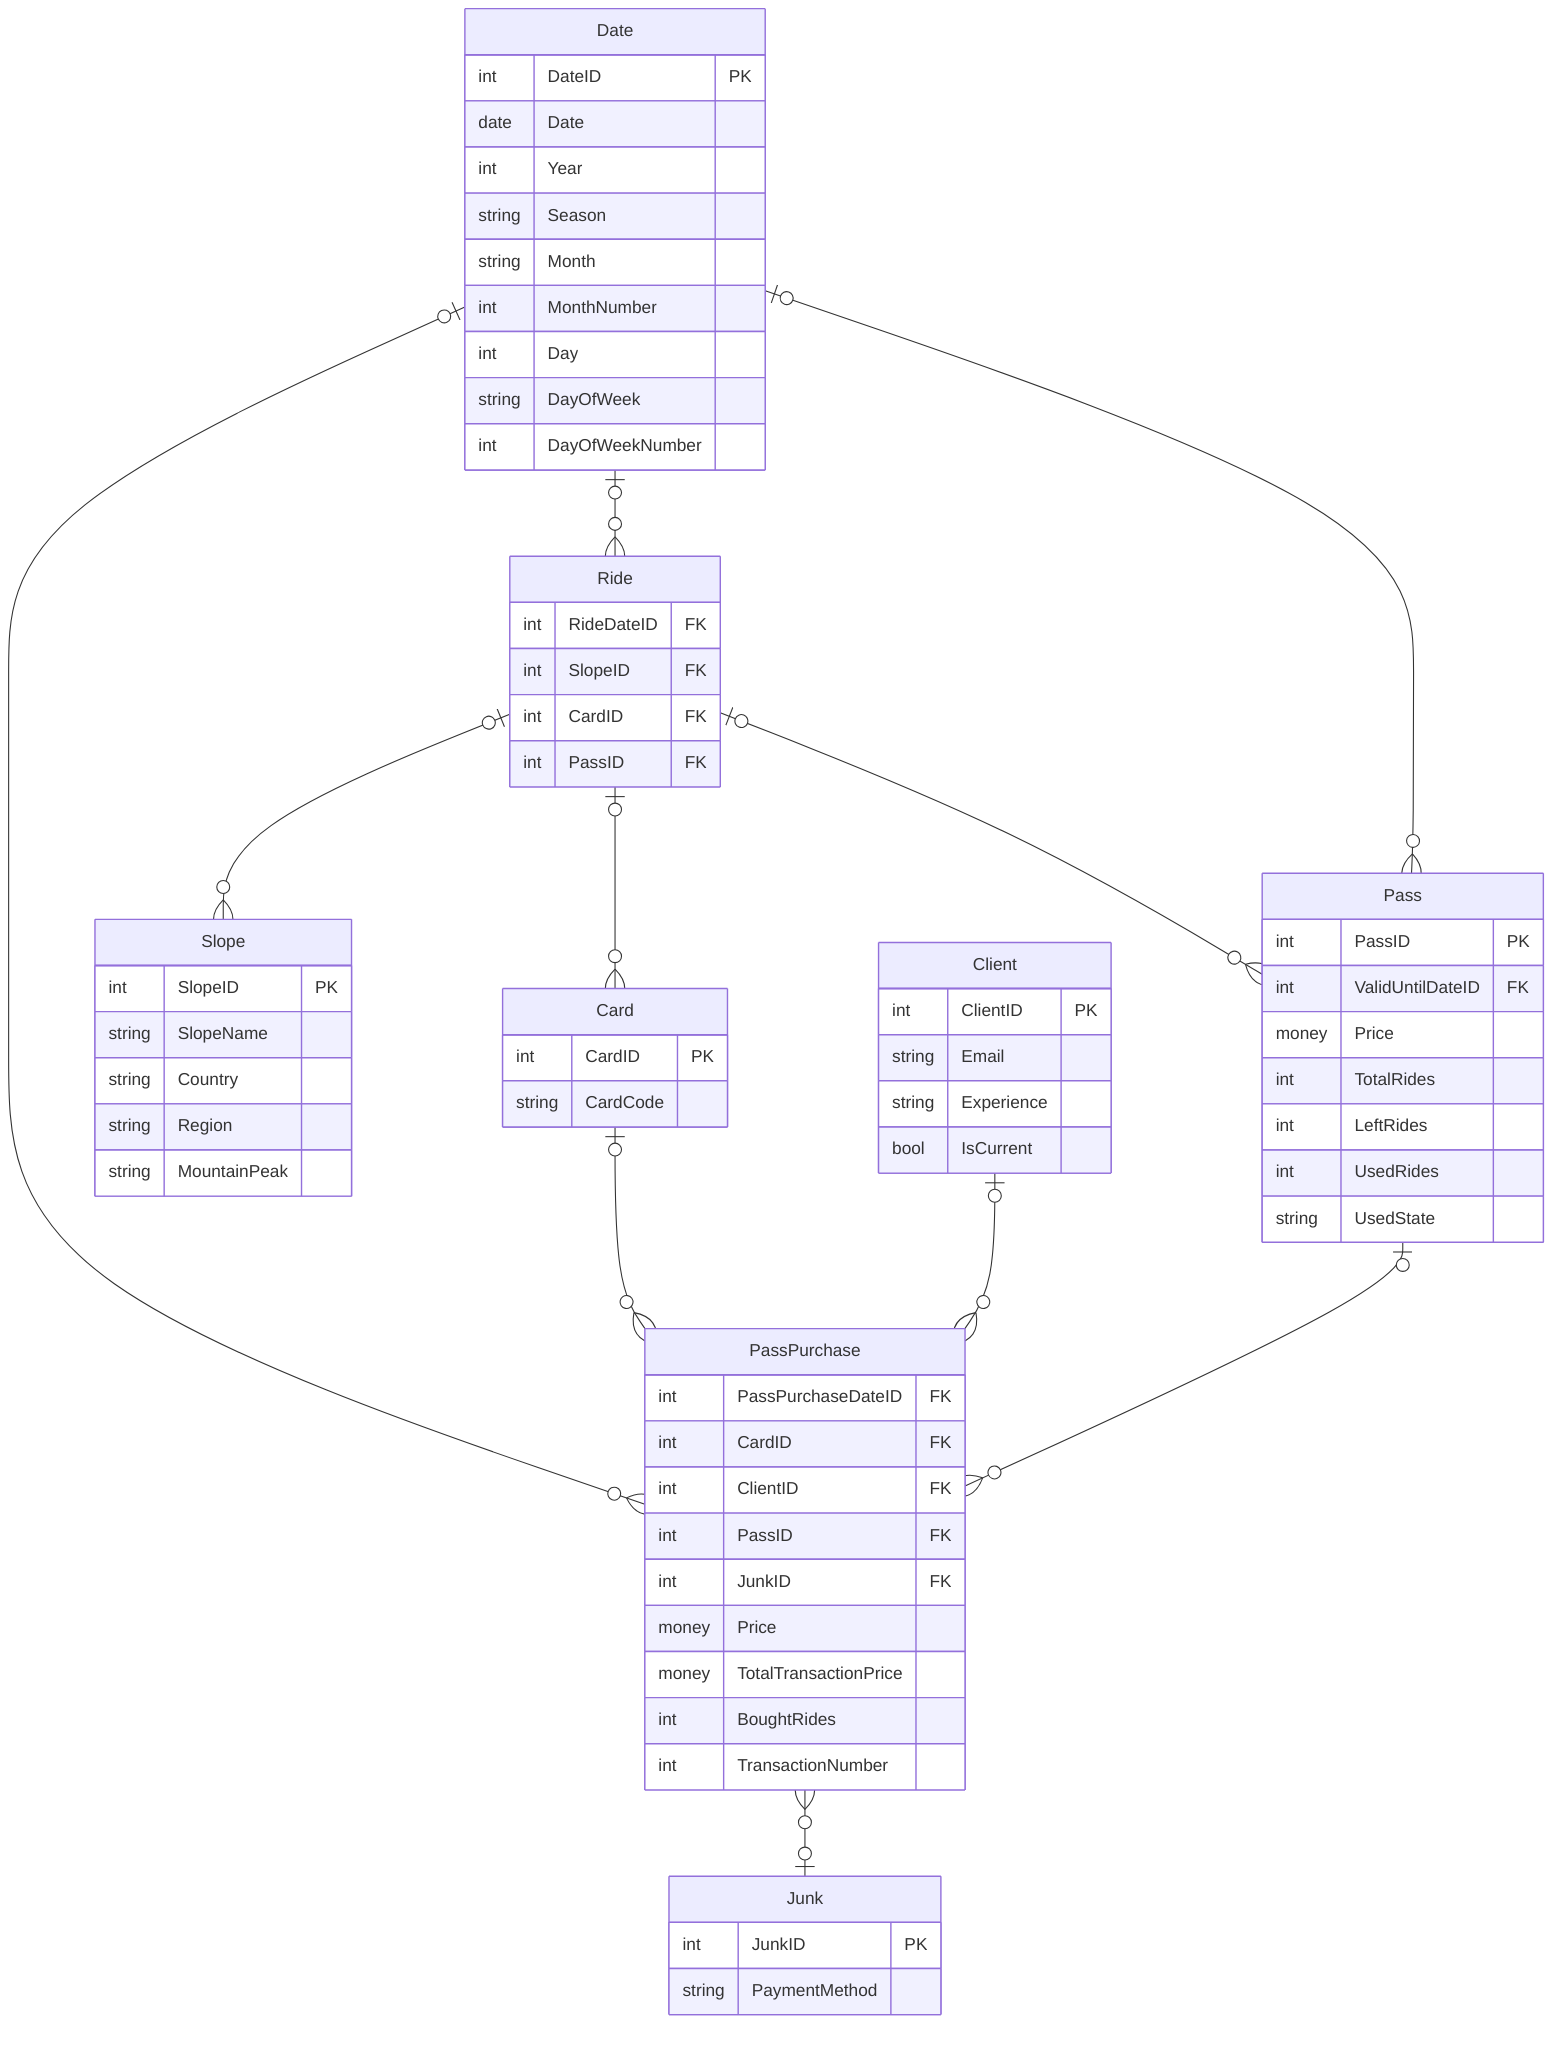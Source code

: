 erDiagram
    Date |o--o{ Ride : ""
    Ride |o--o{ Pass : ""
    Ride |o--o{ Slope : ""
    Ride |o--o{ Card : ""
    Date |o--o{ PassPurchase : ""
    Card |o--o{ PassPurchase : ""
    Client |o--o{ PassPurchase : ""
    Date |o--o{ Pass : ""
    Pass |o--o{ PassPurchase : ""
    PassPurchase }o--o| Junk : ""

Client {
    int ClientID PK
    string Email
    string Experience
    bool IsCurrent
}

Card {
    int CardID PK
    string CardCode
}

Date {
    int DateID PK
    date Date
    int Year
    string Season
    string Month
    int MonthNumber
    int Day
    string DayOfWeek
    int DayOfWeekNumber
}

Junk {
    int JunkID PK
    string PaymentMethod
}

Pass {
    int PassID PK
    int ValidUntilDateID FK
    money Price
    int TotalRides
    int LeftRides
    int UsedRides
    string UsedState
}

PassPurchase {
    int PassPurchaseDateID FK
    int CardID FK
    int ClientID FK
    int PassID FK
    int JunkID FK
    money Price
    money TotalTransactionPrice
    int BoughtRides
    int TransactionNumber
}

Ride {
    int RideDateID FK
    int SlopeID FK
    int CardID FK
    int PassID FK
}

Slope {
    int SlopeID PK
    string SlopeName
    string Country
    string Region
    string MountainPeak
}